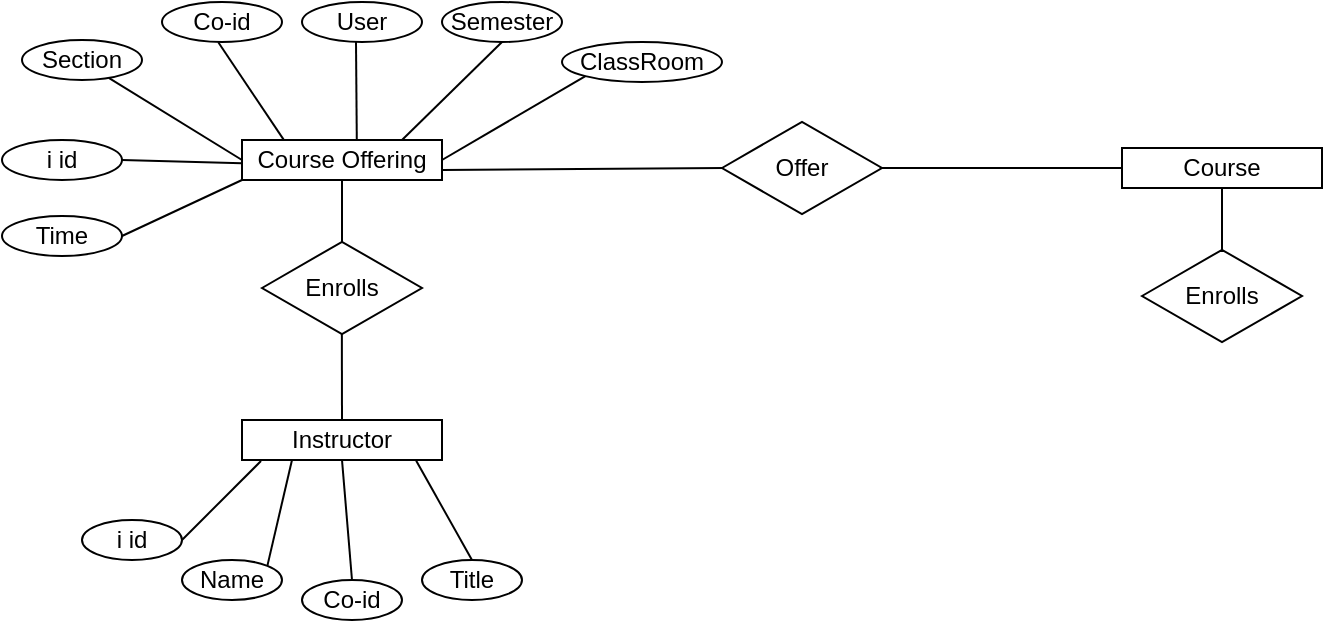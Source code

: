 <mxfile version="21.1.1" type="github">
  <diagram name="15" id="4gtxAalmX4xy4aHWjKQP">
    <mxGraphModel dx="1512" dy="649" grid="1" gridSize="10" guides="1" tooltips="1" connect="1" arrows="1" fold="1" page="1" pageScale="1" pageWidth="850" pageHeight="1100" math="0" shadow="0">
      <root>
        <mxCell id="0" />
        <mxCell id="1" parent="0" />
        <mxCell id="nBkLsz6WfWHHqdqch5IO-1" value="Course Offering" style="rounded=0;whiteSpace=wrap;html=1;" vertex="1" parent="1">
          <mxGeometry x="160" y="120" width="100" height="20" as="geometry" />
        </mxCell>
        <mxCell id="nBkLsz6WfWHHqdqch5IO-2" value="Enrolls" style="html=1;whiteSpace=wrap;aspect=fixed;shape=isoRectangle;" vertex="1" parent="1">
          <mxGeometry x="170" y="170" width="80" height="48" as="geometry" />
        </mxCell>
        <mxCell id="nBkLsz6WfWHHqdqch5IO-4" value="" style="endArrow=none;html=1;rounded=0;entryX=0.5;entryY=1;entryDx=0;entryDy=0;" edge="1" parent="1" target="nBkLsz6WfWHHqdqch5IO-1">
          <mxGeometry width="50" height="50" relative="1" as="geometry">
            <mxPoint x="210" y="171" as="sourcePoint" />
            <mxPoint x="230" y="140" as="targetPoint" />
          </mxGeometry>
        </mxCell>
        <mxCell id="nBkLsz6WfWHHqdqch5IO-5" value="Section" style="ellipse;whiteSpace=wrap;html=1;" vertex="1" parent="1">
          <mxGeometry x="50" y="70" width="60" height="20" as="geometry" />
        </mxCell>
        <mxCell id="nBkLsz6WfWHHqdqch5IO-6" value="Co-id" style="ellipse;whiteSpace=wrap;html=1;" vertex="1" parent="1">
          <mxGeometry x="120" y="51" width="60" height="20" as="geometry" />
        </mxCell>
        <mxCell id="nBkLsz6WfWHHqdqch5IO-7" value="User" style="ellipse;whiteSpace=wrap;html=1;" vertex="1" parent="1">
          <mxGeometry x="190" y="51" width="60" height="20" as="geometry" />
        </mxCell>
        <mxCell id="nBkLsz6WfWHHqdqch5IO-8" value="Semester" style="ellipse;whiteSpace=wrap;html=1;" vertex="1" parent="1">
          <mxGeometry x="260" y="51" width="60" height="20" as="geometry" />
        </mxCell>
        <mxCell id="nBkLsz6WfWHHqdqch5IO-9" value="i id" style="ellipse;whiteSpace=wrap;html=1;" vertex="1" parent="1">
          <mxGeometry x="40" y="120" width="60" height="20" as="geometry" />
        </mxCell>
        <mxCell id="nBkLsz6WfWHHqdqch5IO-10" value="" style="endArrow=none;html=1;rounded=0;entryX=1;entryY=0.5;entryDx=0;entryDy=0;exitX=-0.001;exitY=0.581;exitDx=0;exitDy=0;exitPerimeter=0;" edge="1" parent="1" source="nBkLsz6WfWHHqdqch5IO-1" target="nBkLsz6WfWHHqdqch5IO-9">
          <mxGeometry width="50" height="50" relative="1" as="geometry">
            <mxPoint x="220" y="181" as="sourcePoint" />
            <mxPoint x="220" y="150" as="targetPoint" />
            <Array as="points" />
          </mxGeometry>
        </mxCell>
        <mxCell id="nBkLsz6WfWHHqdqch5IO-11" value="" style="endArrow=none;html=1;rounded=0;entryX=0.726;entryY=0.955;entryDx=0;entryDy=0;exitX=0;exitY=0.5;exitDx=0;exitDy=0;entryPerimeter=0;" edge="1" parent="1" source="nBkLsz6WfWHHqdqch5IO-1" target="nBkLsz6WfWHHqdqch5IO-5">
          <mxGeometry width="50" height="50" relative="1" as="geometry">
            <mxPoint x="170" y="142" as="sourcePoint" />
            <mxPoint x="80" y="140" as="targetPoint" />
            <Array as="points" />
          </mxGeometry>
        </mxCell>
        <mxCell id="nBkLsz6WfWHHqdqch5IO-12" value="" style="endArrow=none;html=1;rounded=0;exitX=0.209;exitY=-0.002;exitDx=0;exitDy=0;exitPerimeter=0;entryX=0.469;entryY=1.007;entryDx=0;entryDy=0;entryPerimeter=0;" edge="1" parent="1" source="nBkLsz6WfWHHqdqch5IO-1" target="nBkLsz6WfWHHqdqch5IO-6">
          <mxGeometry width="50" height="50" relative="1" as="geometry">
            <mxPoint x="212" y="109" as="sourcePoint" />
            <mxPoint x="150" y="70" as="targetPoint" />
            <Array as="points" />
          </mxGeometry>
        </mxCell>
        <mxCell id="nBkLsz6WfWHHqdqch5IO-15" value="" style="endArrow=none;html=1;rounded=0;exitX=0.574;exitY=0.01;exitDx=0;exitDy=0;exitPerimeter=0;entryX=0.469;entryY=1.007;entryDx=0;entryDy=0;entryPerimeter=0;" edge="1" parent="1" source="nBkLsz6WfWHHqdqch5IO-1">
          <mxGeometry width="50" height="50" relative="1" as="geometry">
            <mxPoint x="250" y="120" as="sourcePoint" />
            <mxPoint x="217" y="71" as="targetPoint" />
            <Array as="points" />
          </mxGeometry>
        </mxCell>
        <mxCell id="nBkLsz6WfWHHqdqch5IO-16" value="" style="endArrow=none;html=1;rounded=0;entryX=0.5;entryY=1;entryDx=0;entryDy=0;" edge="1" parent="1" target="nBkLsz6WfWHHqdqch5IO-8">
          <mxGeometry width="50" height="50" relative="1" as="geometry">
            <mxPoint x="240" y="120" as="sourcePoint" />
            <mxPoint x="227" y="81" as="targetPoint" />
            <Array as="points">
              <mxPoint x="240" y="120" />
            </Array>
          </mxGeometry>
        </mxCell>
        <mxCell id="nBkLsz6WfWHHqdqch5IO-17" value="Time" style="ellipse;whiteSpace=wrap;html=1;" vertex="1" parent="1">
          <mxGeometry x="40" y="158" width="60" height="20" as="geometry" />
        </mxCell>
        <mxCell id="nBkLsz6WfWHHqdqch5IO-18" value="" style="endArrow=none;html=1;rounded=0;entryX=1;entryY=0.5;entryDx=0;entryDy=0;exitX=0;exitY=1;exitDx=0;exitDy=0;" edge="1" target="nBkLsz6WfWHHqdqch5IO-17" parent="1" source="nBkLsz6WfWHHqdqch5IO-1">
          <mxGeometry width="50" height="50" relative="1" as="geometry">
            <mxPoint x="150" y="218" as="sourcePoint" />
            <mxPoint x="70" y="228" as="targetPoint" />
            <Array as="points" />
          </mxGeometry>
        </mxCell>
        <mxCell id="nBkLsz6WfWHHqdqch5IO-19" value="ClassRoom" style="ellipse;whiteSpace=wrap;html=1;" vertex="1" parent="1">
          <mxGeometry x="320" y="71" width="80" height="20" as="geometry" />
        </mxCell>
        <mxCell id="nBkLsz6WfWHHqdqch5IO-20" value="" style="endArrow=none;html=1;rounded=0;entryX=0;entryY=1;entryDx=0;entryDy=0;exitX=1;exitY=0.5;exitDx=0;exitDy=0;" edge="1" parent="1" source="nBkLsz6WfWHHqdqch5IO-1" target="nBkLsz6WfWHHqdqch5IO-19">
          <mxGeometry width="50" height="50" relative="1" as="geometry">
            <mxPoint x="170" y="140" as="sourcePoint" />
            <mxPoint x="220" y="90" as="targetPoint" />
          </mxGeometry>
        </mxCell>
        <mxCell id="nBkLsz6WfWHHqdqch5IO-21" value="Instructor" style="rounded=0;whiteSpace=wrap;html=1;" vertex="1" parent="1">
          <mxGeometry x="160" y="260" width="100" height="20" as="geometry" />
        </mxCell>
        <mxCell id="nBkLsz6WfWHHqdqch5IO-22" value="" style="endArrow=none;html=1;rounded=0;entryX=0.5;entryY=0;entryDx=0;entryDy=0;exitX=0.499;exitY=0.977;exitDx=0;exitDy=0;exitPerimeter=0;" edge="1" parent="1" source="nBkLsz6WfWHHqdqch5IO-2" target="nBkLsz6WfWHHqdqch5IO-21">
          <mxGeometry width="50" height="50" relative="1" as="geometry">
            <mxPoint x="210" y="220" as="sourcePoint" />
            <mxPoint x="220" y="150" as="targetPoint" />
          </mxGeometry>
        </mxCell>
        <mxCell id="nBkLsz6WfWHHqdqch5IO-23" value="i id" style="ellipse;whiteSpace=wrap;html=1;" vertex="1" parent="1">
          <mxGeometry x="80" y="310" width="50" height="20" as="geometry" />
        </mxCell>
        <mxCell id="nBkLsz6WfWHHqdqch5IO-28" value="" style="endArrow=none;html=1;rounded=0;exitX=1;exitY=0.5;exitDx=0;exitDy=0;entryX=0.095;entryY=1.024;entryDx=0;entryDy=0;entryPerimeter=0;" edge="1" parent="1" source="nBkLsz6WfWHHqdqch5IO-23" target="nBkLsz6WfWHHqdqch5IO-21">
          <mxGeometry width="50" height="50" relative="1" as="geometry">
            <mxPoint x="270" y="200" as="sourcePoint" />
            <mxPoint x="320" y="150" as="targetPoint" />
          </mxGeometry>
        </mxCell>
        <mxCell id="nBkLsz6WfWHHqdqch5IO-29" value="Name" style="ellipse;whiteSpace=wrap;html=1;" vertex="1" parent="1">
          <mxGeometry x="130" y="330" width="50" height="20" as="geometry" />
        </mxCell>
        <mxCell id="nBkLsz6WfWHHqdqch5IO-30" value="" style="endArrow=none;html=1;rounded=0;exitX=1;exitY=0;exitDx=0;exitDy=0;entryX=0.25;entryY=1;entryDx=0;entryDy=0;" edge="1" parent="1" source="nBkLsz6WfWHHqdqch5IO-29" target="nBkLsz6WfWHHqdqch5IO-21">
          <mxGeometry width="50" height="50" relative="1" as="geometry">
            <mxPoint x="110" y="310" as="sourcePoint" />
            <mxPoint x="170" y="285" as="targetPoint" />
          </mxGeometry>
        </mxCell>
        <mxCell id="nBkLsz6WfWHHqdqch5IO-31" value="Co-id" style="ellipse;whiteSpace=wrap;html=1;" vertex="1" parent="1">
          <mxGeometry x="190" y="340" width="50" height="20" as="geometry" />
        </mxCell>
        <mxCell id="nBkLsz6WfWHHqdqch5IO-32" value="" style="endArrow=none;html=1;rounded=0;exitX=0.5;exitY=0;exitDx=0;exitDy=0;entryX=0.5;entryY=1;entryDx=0;entryDy=0;" edge="1" parent="1" source="nBkLsz6WfWHHqdqch5IO-31" target="nBkLsz6WfWHHqdqch5IO-21">
          <mxGeometry width="50" height="50" relative="1" as="geometry">
            <mxPoint x="153" y="333" as="sourcePoint" />
            <mxPoint x="195" y="290" as="targetPoint" />
          </mxGeometry>
        </mxCell>
        <mxCell id="nBkLsz6WfWHHqdqch5IO-33" value="Title" style="ellipse;whiteSpace=wrap;html=1;" vertex="1" parent="1">
          <mxGeometry x="250" y="330" width="50" height="20" as="geometry" />
        </mxCell>
        <mxCell id="nBkLsz6WfWHHqdqch5IO-34" value="" style="endArrow=none;html=1;rounded=0;exitX=0.5;exitY=0;exitDx=0;exitDy=0;entryX=0.871;entryY=1.019;entryDx=0;entryDy=0;entryPerimeter=0;" edge="1" parent="1" source="nBkLsz6WfWHHqdqch5IO-33" target="nBkLsz6WfWHHqdqch5IO-21">
          <mxGeometry width="50" height="50" relative="1" as="geometry">
            <mxPoint x="195" y="340" as="sourcePoint" />
            <mxPoint x="220" y="290" as="targetPoint" />
          </mxGeometry>
        </mxCell>
        <mxCell id="nBkLsz6WfWHHqdqch5IO-36" value="Offer" style="html=1;whiteSpace=wrap;aspect=fixed;shape=isoRectangle;" vertex="1" parent="1">
          <mxGeometry x="400" y="110" width="80" height="48" as="geometry" />
        </mxCell>
        <mxCell id="nBkLsz6WfWHHqdqch5IO-37" value="" style="endArrow=none;html=1;rounded=0;entryX=0.012;entryY=0.499;entryDx=0;entryDy=0;exitX=1;exitY=0.75;exitDx=0;exitDy=0;entryPerimeter=0;" edge="1" parent="1" source="nBkLsz6WfWHHqdqch5IO-1" target="nBkLsz6WfWHHqdqch5IO-36">
          <mxGeometry width="50" height="50" relative="1" as="geometry">
            <mxPoint x="270" y="140" as="sourcePoint" />
            <mxPoint x="340" y="98" as="targetPoint" />
          </mxGeometry>
        </mxCell>
        <mxCell id="nBkLsz6WfWHHqdqch5IO-38" value="Course" style="rounded=0;whiteSpace=wrap;html=1;" vertex="1" parent="1">
          <mxGeometry x="600" y="124" width="100" height="20" as="geometry" />
        </mxCell>
        <mxCell id="nBkLsz6WfWHHqdqch5IO-39" value="" style="endArrow=none;html=1;rounded=0;entryX=0.986;entryY=0.499;entryDx=0;entryDy=0;exitX=0;exitY=0.5;exitDx=0;exitDy=0;entryPerimeter=0;" edge="1" parent="1" source="nBkLsz6WfWHHqdqch5IO-38" target="nBkLsz6WfWHHqdqch5IO-36">
          <mxGeometry width="50" height="50" relative="1" as="geometry">
            <mxPoint x="270" y="145" as="sourcePoint" />
            <mxPoint x="411" y="144" as="targetPoint" />
          </mxGeometry>
        </mxCell>
        <mxCell id="nBkLsz6WfWHHqdqch5IO-40" value="" style="endArrow=none;html=1;rounded=0;entryX=0.5;entryY=1;entryDx=0;entryDy=0;" edge="1" parent="1">
          <mxGeometry width="50" height="50" relative="1" as="geometry">
            <mxPoint x="650" y="175" as="sourcePoint" />
            <mxPoint x="650" y="144" as="targetPoint" />
          </mxGeometry>
        </mxCell>
        <mxCell id="nBkLsz6WfWHHqdqch5IO-41" value="Enrolls" style="html=1;whiteSpace=wrap;aspect=fixed;shape=isoRectangle;" vertex="1" parent="1">
          <mxGeometry x="610" y="174" width="80" height="48" as="geometry" />
        </mxCell>
      </root>
    </mxGraphModel>
  </diagram>
</mxfile>
